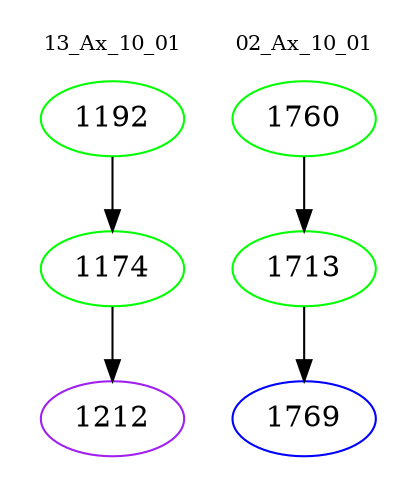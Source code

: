 digraph{
subgraph cluster_0 {
color = white
label = "13_Ax_10_01";
fontsize=10;
T0_1192 [label="1192", color="green"]
T0_1192 -> T0_1174 [color="black"]
T0_1174 [label="1174", color="green"]
T0_1174 -> T0_1212 [color="black"]
T0_1212 [label="1212", color="purple"]
}
subgraph cluster_1 {
color = white
label = "02_Ax_10_01";
fontsize=10;
T1_1760 [label="1760", color="green"]
T1_1760 -> T1_1713 [color="black"]
T1_1713 [label="1713", color="green"]
T1_1713 -> T1_1769 [color="black"]
T1_1769 [label="1769", color="blue"]
}
}
